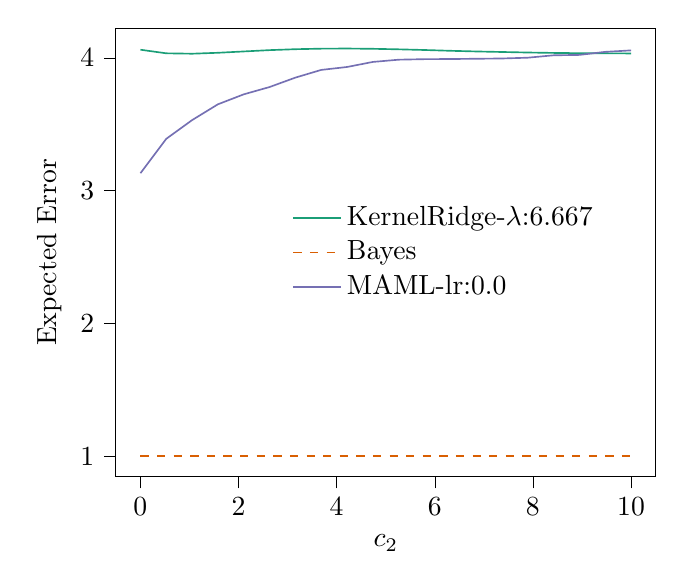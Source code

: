 % This file was created with tikzplotlib v0.10.1.
\begin{tikzpicture}

\definecolor{chocolate217952}{RGB}{217,95,2}
\definecolor{darkcyan27158119}{RGB}{27,158,119}
\definecolor{darkgray176}{RGB}{176,176,176}
\definecolor{lightslategray117112179}{RGB}{117,112,179}

\begin{axis}[
legend cell align={left},
legend style={fill opacity=0.8, draw opacity=1, text opacity=1, at={(0.91,0.5)}, anchor=east, draw=none},
tick align=outside,
tick pos=left,
x grid style={darkgray176},
xlabel={\(\displaystyle c_{2}\)},
xmin=-0.499, xmax=10.5,
xtick style={color=black},
y grid style={darkgray176},
ylabel={Expected Error},
ymin=0.847, ymax=4.224,
ytick style={color=black}
]
\addplot [semithick, darkcyan27158119]
table {%
0.001 4.062
0.527 4.035
1.054 4.032
1.58 4.039
2.106 4.049
2.632 4.059
3.159 4.066
3.685 4.07
4.211 4.071
4.737 4.069
5.264 4.065
5.79 4.06
6.316 4.054
6.842 4.049
7.369 4.045
7.895 4.041
8.421 4.038
8.947 4.036
9.474 4.035
10 4.034
};
\addlegendentry{KernelRidge-$\lambda$:6.667}
\addplot [semithick, chocolate217952, dashed]
table {%
0.001 1.001
0.527 1.001
1.054 1.001
1.58 1.001
2.106 1.001
2.632 1.001
3.159 1.001
3.685 1.001
4.211 1.001
4.737 1.001
5.264 1.001
5.79 1.001
6.316 1.001
6.842 1.001
7.369 1.001
7.895 1.001
8.421 1.001
8.947 1.001
9.474 1.001
10 1.001
};
\addlegendentry{Bayes}
\addplot [semithick, lightslategray117112179]
table {%
0.001 3.132
0.527 3.391
1.054 3.532
1.58 3.651
2.106 3.726
2.632 3.781
3.159 3.852
3.685 3.91
4.211 3.932
4.737 3.97
5.264 3.987
5.79 3.991
6.316 3.992
6.842 3.994
7.369 3.996
7.895 4.002
8.421 4.02
8.947 4.023
9.474 4.046
10 4.057
};
\addlegendentry{MAML-lr:0.0}
\end{axis}

\end{tikzpicture}
